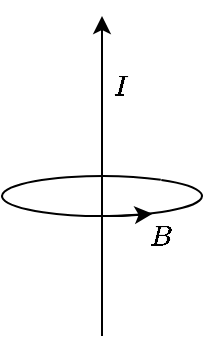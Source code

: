<mxfile version="20.0.1" type="device"><diagram id="rV_OgFSewLtgmeVz3nU6" name="Page-1"><mxGraphModel dx="193" dy="153" grid="1" gridSize="10" guides="1" tooltips="1" connect="1" arrows="1" fold="1" page="1" pageScale="1" pageWidth="827" pageHeight="1169" math="1" shadow="0"><root><mxCell id="0"/><mxCell id="1" parent="0"/><mxCell id="G_vgZLlPr4M8ltolB1c1-1" value="" style="endArrow=classic;html=1;rounded=0;" edge="1" parent="1"><mxGeometry width="50" height="50" relative="1" as="geometry"><mxPoint x="160" y="200" as="sourcePoint"/><mxPoint x="160" y="40" as="targetPoint"/></mxGeometry></mxCell><mxCell id="G_vgZLlPr4M8ltolB1c1-2" value="$$I$$" style="text;html=1;strokeColor=none;fillColor=none;align=center;verticalAlign=middle;whiteSpace=wrap;rounded=0;" vertex="1" parent="1"><mxGeometry x="140" y="60" width="60" height="30" as="geometry"/></mxCell><mxCell id="G_vgZLlPr4M8ltolB1c1-4" value="" style="verticalLabelPosition=bottom;verticalAlign=top;html=1;shape=mxgraph.basic.arc;startAngle=0.101;endAngle=0.1;sketch=0;shadow=0;allowArrows=1;fillColor=none;" vertex="1" parent="1"><mxGeometry x="110" y="120" width="100" height="20" as="geometry"/></mxCell><mxCell id="G_vgZLlPr4M8ltolB1c1-6" value="" style="endArrow=classic;html=1;rounded=0;entryX=0.753;entryY=0.943;entryDx=0;entryDy=0;entryPerimeter=0;" edge="1" parent="1" target="G_vgZLlPr4M8ltolB1c1-4"><mxGeometry width="50" height="50" relative="1" as="geometry"><mxPoint x="157" y="140" as="sourcePoint"/><mxPoint x="130" y="123" as="targetPoint"/><Array as="points"><mxPoint x="170" y="140"/></Array></mxGeometry></mxCell><mxCell id="G_vgZLlPr4M8ltolB1c1-7" value="$$B$$" style="text;html=1;strokeColor=none;fillColor=none;align=center;verticalAlign=middle;whiteSpace=wrap;rounded=0;shadow=0;sketch=0;" vertex="1" parent="1"><mxGeometry x="159" y="135" width="60" height="30" as="geometry"/></mxCell></root></mxGraphModel></diagram></mxfile>